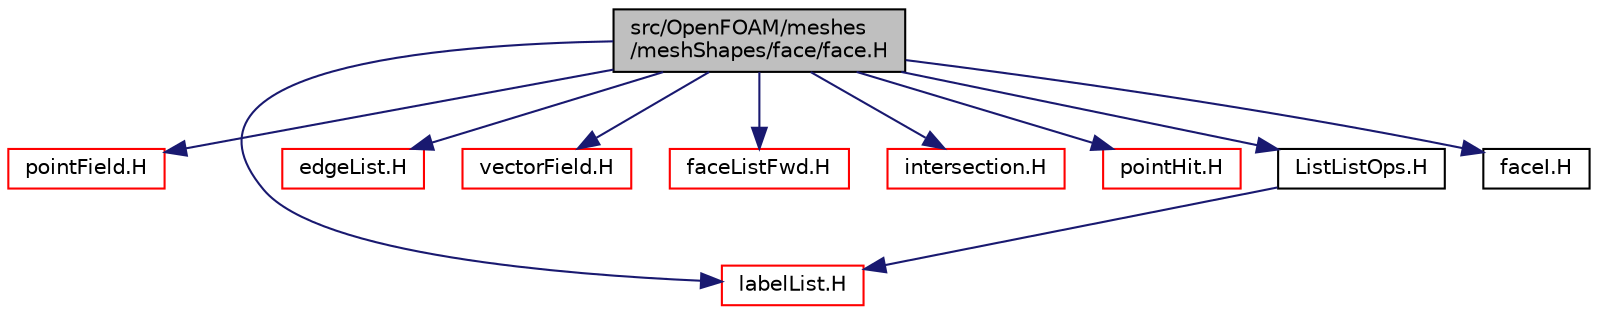 digraph "src/OpenFOAM/meshes/meshShapes/face/face.H"
{
  bgcolor="transparent";
  edge [fontname="Helvetica",fontsize="10",labelfontname="Helvetica",labelfontsize="10"];
  node [fontname="Helvetica",fontsize="10",shape=record];
  Node1 [label="src/OpenFOAM/meshes\l/meshShapes/face/face.H",height=0.2,width=0.4,color="black", fillcolor="grey75", style="filled", fontcolor="black"];
  Node1 -> Node2 [color="midnightblue",fontsize="10",style="solid",fontname="Helvetica"];
  Node2 [label="pointField.H",height=0.2,width=0.4,color="red",URL="$a08908.html"];
  Node1 -> Node3 [color="midnightblue",fontsize="10",style="solid",fontname="Helvetica"];
  Node3 [label="labelList.H",height=0.2,width=0.4,color="red",URL="$a09015.html"];
  Node1 -> Node4 [color="midnightblue",fontsize="10",style="solid",fontname="Helvetica"];
  Node4 [label="edgeList.H",height=0.2,width=0.4,color="red",URL="$a08658.html"];
  Node1 -> Node5 [color="midnightblue",fontsize="10",style="solid",fontname="Helvetica"];
  Node5 [label="vectorField.H",height=0.2,width=0.4,color="red",URL="$a08134.html"];
  Node1 -> Node6 [color="midnightblue",fontsize="10",style="solid",fontname="Helvetica"];
  Node6 [label="faceListFwd.H",height=0.2,width=0.4,color="red",URL="$a08669.html"];
  Node1 -> Node7 [color="midnightblue",fontsize="10",style="solid",fontname="Helvetica"];
  Node7 [label="intersection.H",height=0.2,width=0.4,color="red",URL="$a08921.html"];
  Node1 -> Node8 [color="midnightblue",fontsize="10",style="solid",fontname="Helvetica"];
  Node8 [label="pointHit.H",height=0.2,width=0.4,color="red",URL="$a08898.html"];
  Node1 -> Node9 [color="midnightblue",fontsize="10",style="solid",fontname="Helvetica"];
  Node9 [label="ListListOps.H",height=0.2,width=0.4,color="black",URL="$a07770.html"];
  Node9 -> Node3 [color="midnightblue",fontsize="10",style="solid",fontname="Helvetica"];
  Node1 -> Node10 [color="midnightblue",fontsize="10",style="solid",fontname="Helvetica"];
  Node10 [label="faceI.H",height=0.2,width=0.4,color="black",URL="$a08664.html"];
}
